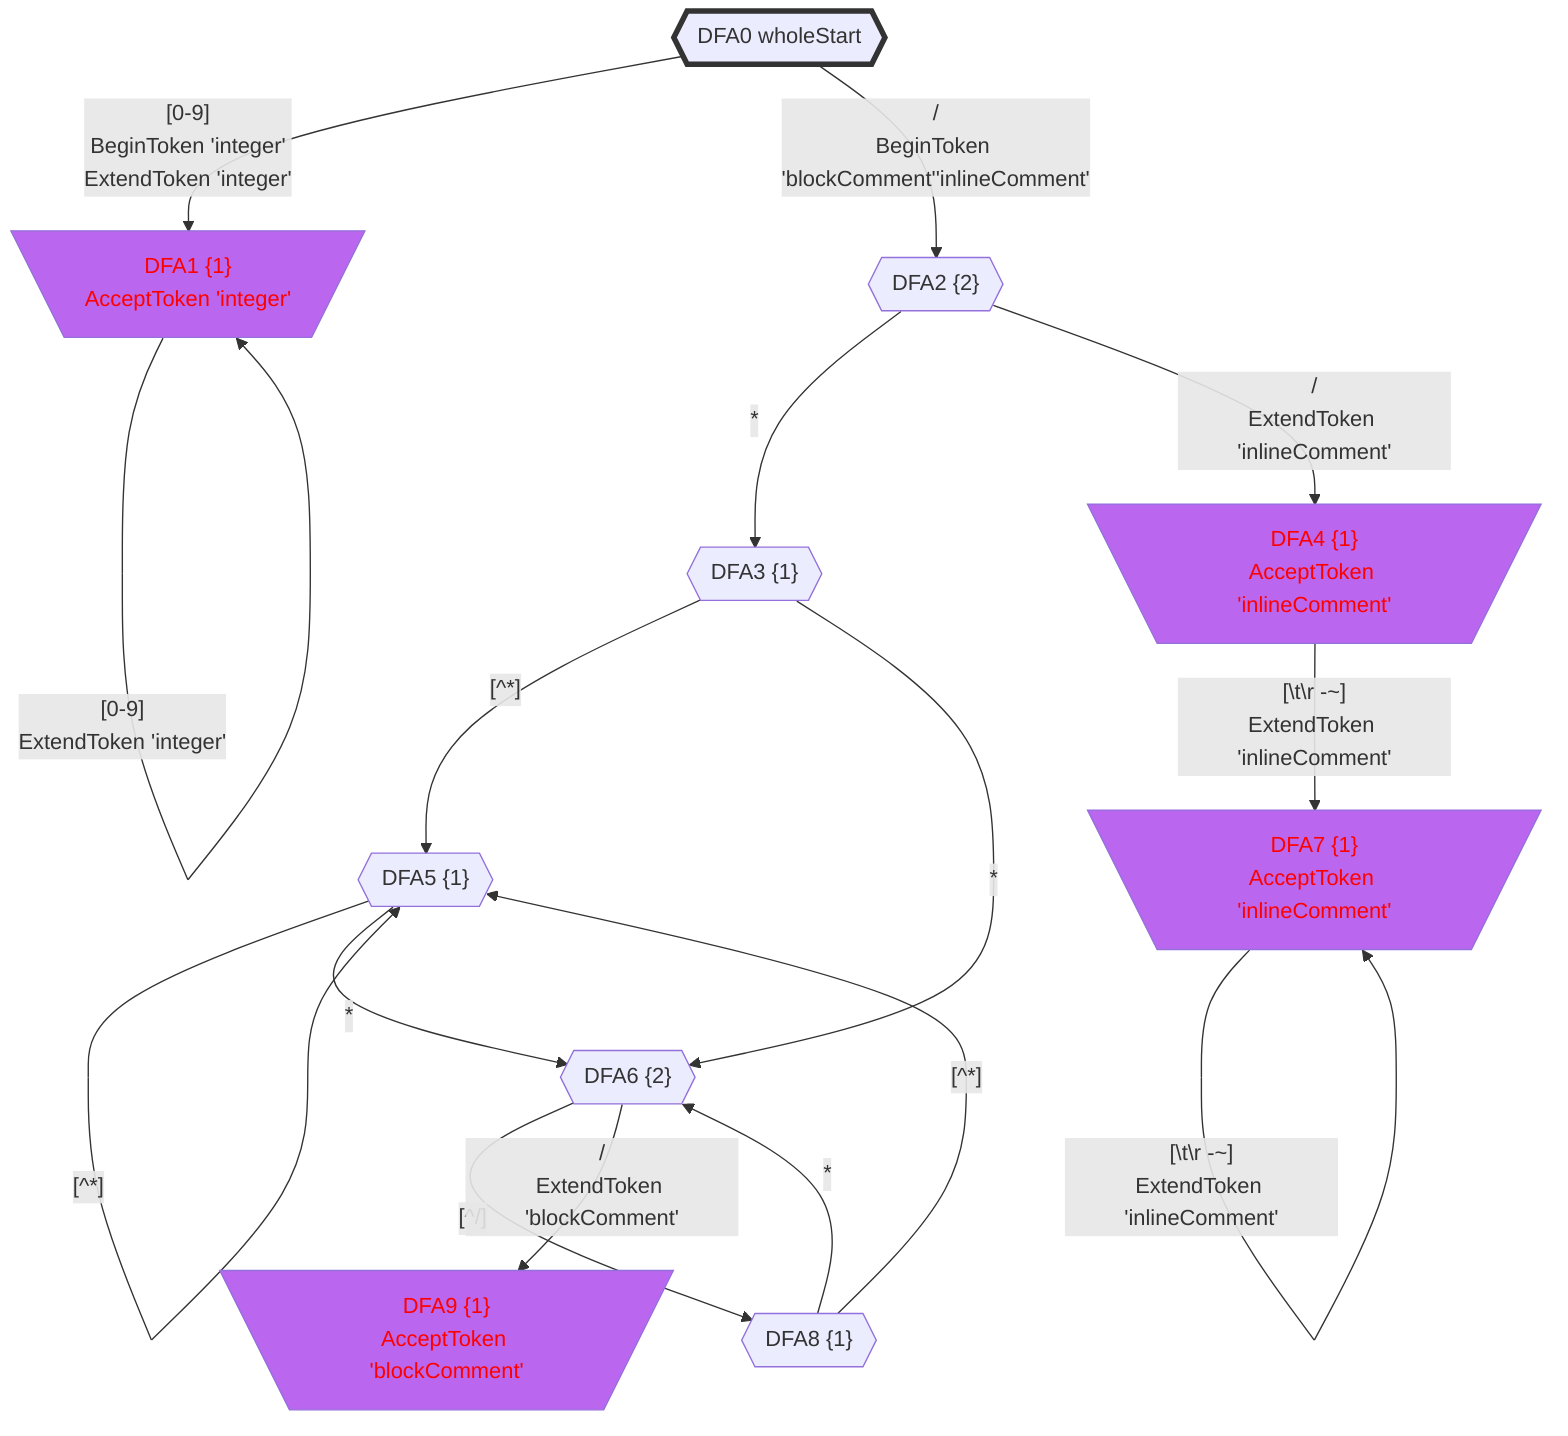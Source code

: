 flowchart
classDef c0001 color:#FF0000;
classDef c0010 stroke-dasharray: 10 10;
classDef c0011 stroke-dasharray: 10 10,color:#FF0000;
classDef c0100 fill:#BB66EE;
classDef c0101 fill:#BB66EE,color:#FF0000;
classDef c0110 fill:#BB66EE,stroke-dasharray: 10 10;
classDef c0111 fill:#BB66EE,stroke-dasharray: 10 10,color:#FF0000;
classDef c1000 stroke:#333,stroke-width:4px;
classDef c1001 stroke:#333,stroke-width:4px,color:#FF0000;
classDef c1010 stroke:#333,stroke-width:4px,stroke-dasharray: 10 10;
classDef c1011 stroke:#333,stroke-width:4px,stroke-dasharray: 10 10,color:#FF0000;
classDef c1100 stroke:#333,stroke-width:4px,fill:#BB66EE;
classDef c1101 stroke:#333,stroke-width:4px,fill:#BB66EE,color:#FF0000;
classDef c1110 stroke:#333,stroke-width:4px,fill:#BB66EE,stroke-dasharray: 10 10;
classDef c1111 stroke:#333,stroke-width:4px,fill:#BB66EE,stroke-dasharray: 10 10,color:#FF0000;
DFA0_879766078{{"DFA0 wholeStart"}}
class DFA0_879766078 c1000;
DFA1_-1410976644[\"DFA1 {1}
AcceptToken 'integer'"/]
class DFA1_-1410976644 c0101;
DFA2_320235872{{"DFA2 {2}"}}
DFA3_1968006229{{"DFA3 {1}"}}
DFA4_-322686605[\"DFA4 {1}
AcceptToken 'inlineComment'"/]
class DFA4_-322686605 c0101;
DFA5_-2052777702{{"DFA5 {1}"}}
DFA6_820711853{{"DFA6 {2}"}}
DFA7_-2085538696[\"DFA7 {1}
AcceptToken 'inlineComment'"/]
class DFA7_-2085538696 c0101;
DFA8_-897030992{{"DFA8 {1}"}}
DFA9_-122808567[\"DFA9 {1}
AcceptToken 'blockComment'"/]
class DFA9_-122808567 c0101;
DFA0_879766078 -->|"[0-9]
BeginToken 'integer'
ExtendToken 'integer'"|DFA1_-1410976644
DFA0_879766078 -->|"/
BeginToken 'blockComment''inlineComment'"|DFA2_320235872
DFA1_-1410976644 -->|"[0-9]
ExtendToken 'integer'"|DFA1_-1410976644
DFA2_320235872 -->|"*"|DFA3_1968006229
DFA2_320235872 -->|"/
ExtendToken 'inlineComment'"|DFA4_-322686605
DFA3_1968006229 -->|"[^*]"|DFA5_-2052777702
DFA3_1968006229 -->|"*"|DFA6_820711853
DFA4_-322686605 -->|"[#92;t#92;r#32;-~]
ExtendToken 'inlineComment'"|DFA7_-2085538696
DFA5_-2052777702 -->|"[^*]"|DFA5_-2052777702
DFA5_-2052777702 -->|"*"|DFA6_820711853
DFA6_820711853 -->|"[^/]"|DFA8_-897030992
DFA6_820711853 -->|"/
ExtendToken 'blockComment'"|DFA9_-122808567
DFA7_-2085538696 -->|"[#92;t#92;r#32;-~]
ExtendToken 'inlineComment'"|DFA7_-2085538696
DFA8_-897030992 -->|"[^*]"|DFA5_-2052777702
DFA8_-897030992 -->|"*"|DFA6_820711853